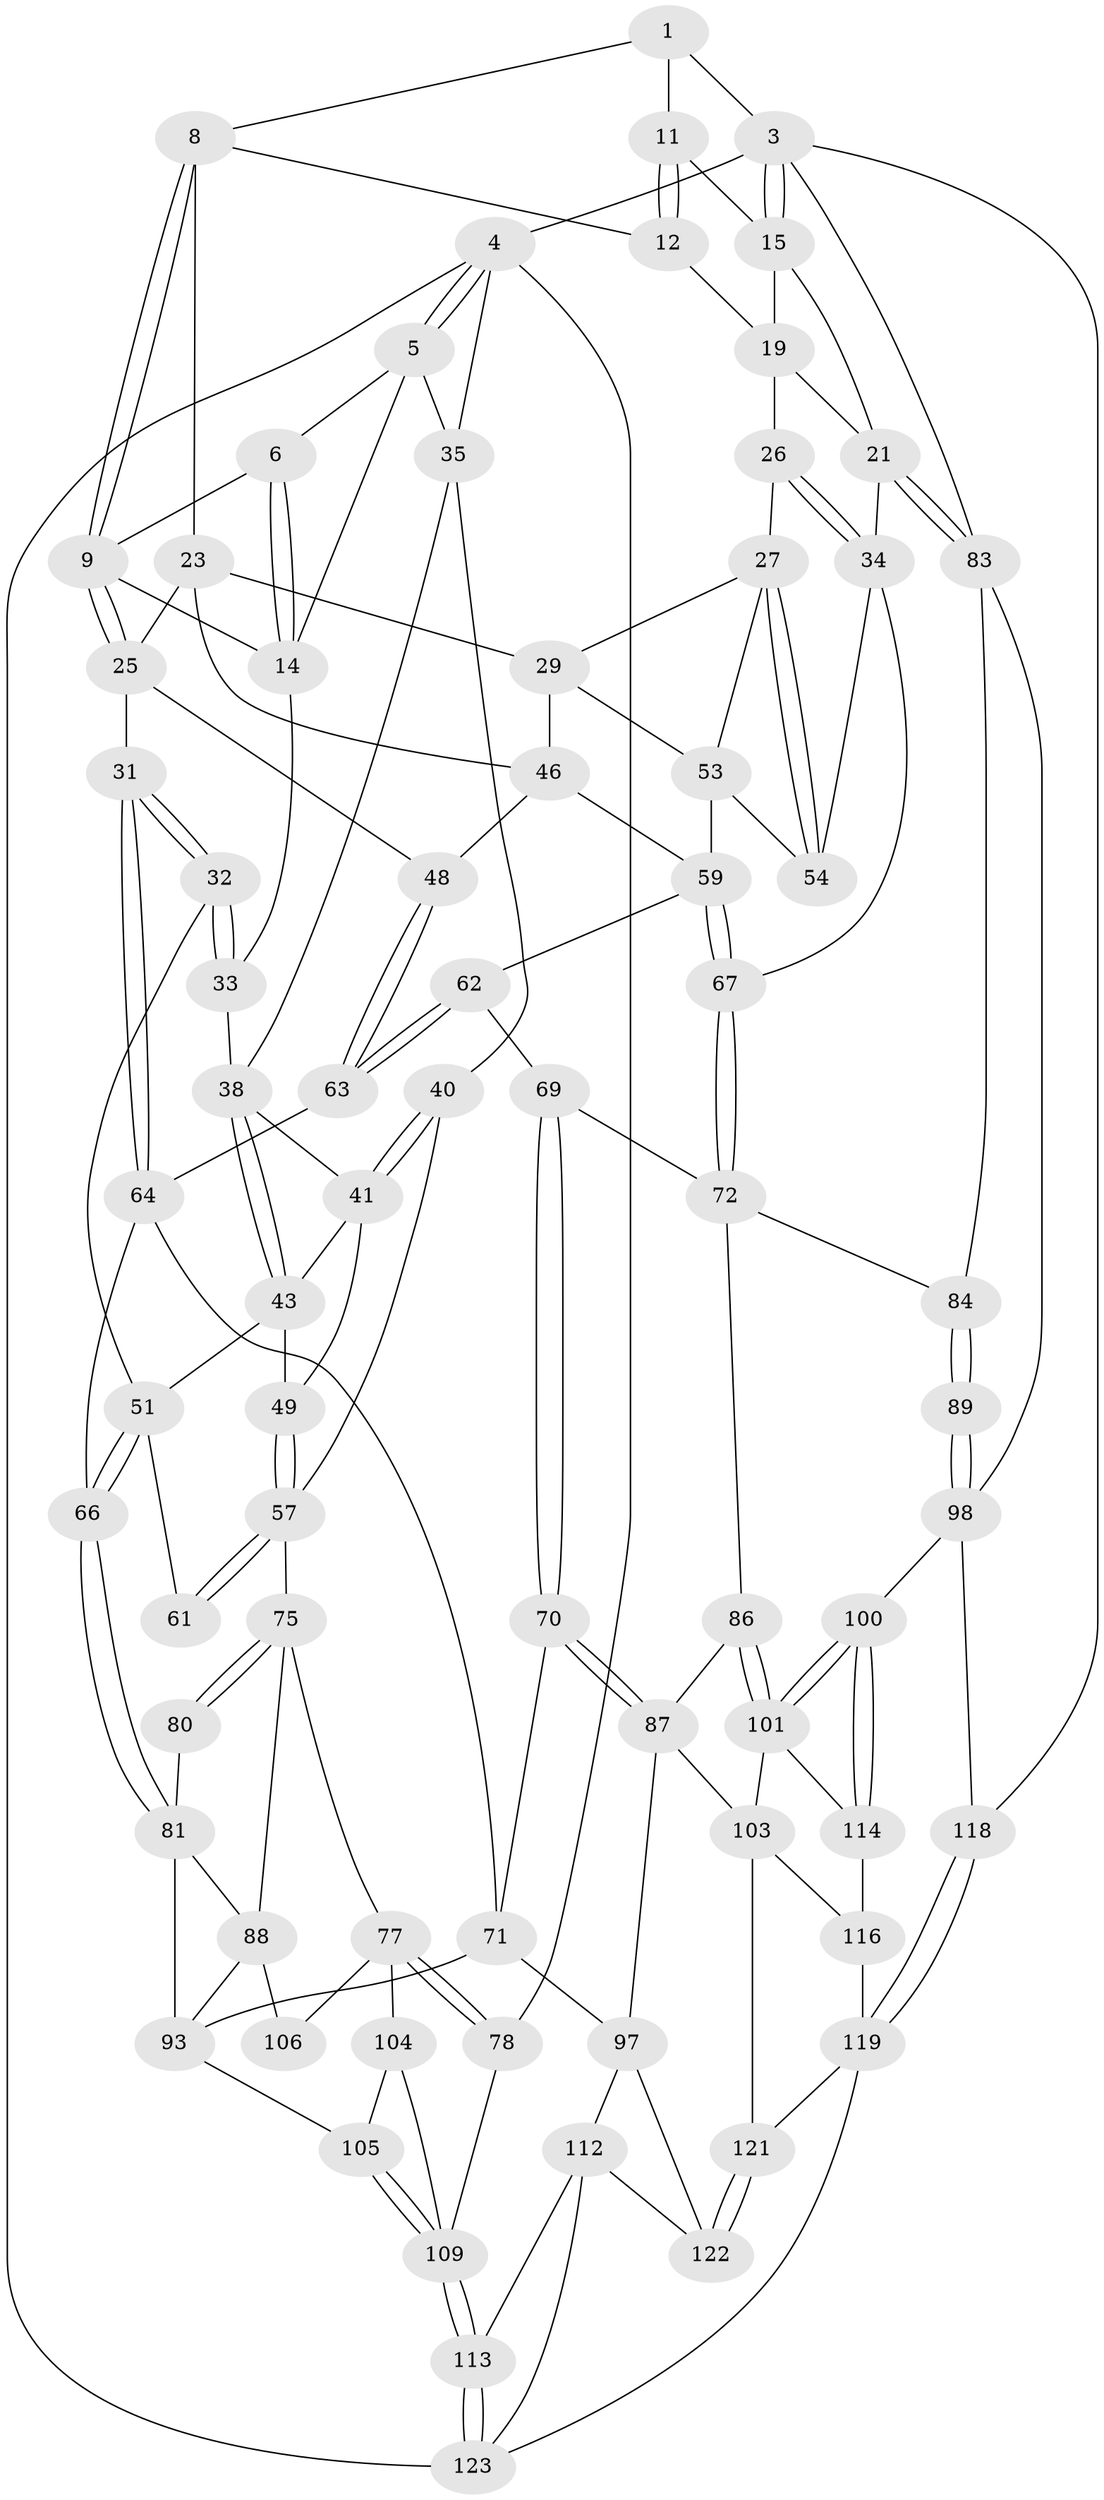 // Generated by graph-tools (version 1.1) at 2025/24/03/03/25 07:24:39]
// undirected, 75 vertices, 168 edges
graph export_dot {
graph [start="1"]
  node [color=gray90,style=filled];
  1 [pos="+0.6964522850494823+0",super="+2"];
  3 [pos="+1+0",super="+90"];
  4 [pos="+0+0",super="+79"];
  5 [pos="+0.09271191543557354+0",super="+18"];
  6 [pos="+0.2521749626909663+0",super="+7"];
  8 [pos="+0.6483084427274887+0",super="+13"];
  9 [pos="+0.5075007987037562+0.13138043961339232",super="+10"];
  11 [pos="+0.8241657881355512+0"];
  12 [pos="+0.7320897446723671+0.12893135396532768"];
  14 [pos="+0.34918361948868953+0.0869340397648266",super="+17"];
  15 [pos="+1+0",super="+16"];
  19 [pos="+0.8747259324584234+0.1357752657614804",super="+20"];
  21 [pos="+1+0.37907007491909334",super="+22"];
  23 [pos="+0.624368290126441+0.15998412448938612",super="+24"];
  25 [pos="+0.5230819566076381+0.15395497664071256",super="+30"];
  26 [pos="+0.7800651093627993+0.21766761086576789"];
  27 [pos="+0.6943892956744468+0.26557949386610913",super="+28"];
  29 [pos="+0.6512478436356577+0.2161947326456811",super="+45"];
  31 [pos="+0.3848117560133672+0.2938826125279109"];
  32 [pos="+0.310454630433796+0.23888470106500315",super="+50"];
  33 [pos="+0.2935161969207995+0.18879896944156013",super="+37"];
  34 [pos="+0.8762609656658955+0.3781077379143878",super="+56"];
  35 [pos="+0.15279523464948527+0.17259983808601712",super="+36"];
  38 [pos="+0.1795524068248112+0.27442917629304314",super="+39"];
  40 [pos="+0+0.1296223492197274"];
  41 [pos="+0.02408946036104689+0.24588640108307178",super="+42"];
  43 [pos="+0.15181247255643637+0.38072147217073643",super="+44"];
  46 [pos="+0.5979351466699679+0.30372967392382616",super="+47"];
  48 [pos="+0.5181313531607435+0.3450043624387202"];
  49 [pos="+0.06615322775373601+0.2855958086334374"];
  51 [pos="+0.19512150841801945+0.4512895874073413",super="+52"];
  53 [pos="+0.6478245778484462+0.3003808690416284",super="+55"];
  54 [pos="+0.7004487070052035+0.2777097751615474"];
  57 [pos="+0.03804686639805448+0.3377785466676834",super="+58"];
  59 [pos="+0.6526485199494841+0.425964760064522",super="+60"];
  61 [pos="+0.07610120211888648+0.41972751319607077"];
  62 [pos="+0.5328929745308227+0.40698598080823517",super="+68"];
  63 [pos="+0.5252200108854878+0.397025689712853"];
  64 [pos="+0.374442002684991+0.38667481127438",super="+65"];
  66 [pos="+0.23532275958806376+0.5067762223429406"];
  67 [pos="+0.7378878262369527+0.49031265601778423"];
  69 [pos="+0.4548093521014201+0.5144199043078636",super="+74"];
  70 [pos="+0.4221196650356643+0.5334493292878923"];
  71 [pos="+0.36518625220047557+0.5463579238555276",super="+92"];
  72 [pos="+0.731567113265972+0.5290134231737935",super="+73"];
  75 [pos="+0+0.4885336814911422",super="+76"];
  77 [pos="+0+1",super="+108"];
  78 [pos="+0+1"];
  80 [pos="+0.059754547551799354+0.42415598552183115"];
  81 [pos="+0.23381666712313023+0.509071412803164",super="+82"];
  83 [pos="+1+0.41054672648192253",super="+91"];
  84 [pos="+0.9495060346152426+0.5733728046200874",super="+85"];
  86 [pos="+0.6830073667967703+0.6209859321414454"];
  87 [pos="+0.6259994329631646+0.6488665653355212",super="+96"];
  88 [pos="+0+0.6325714881525639",super="+95"];
  89 [pos="+0.9206953749465655+0.6791835039263787"];
  93 [pos="+0.2029520176246435+0.7046754145843456",super="+94"];
  97 [pos="+0.45355373501076046+0.7904096832909242",super="+111"];
  98 [pos="+0.9432550493031815+0.7560793256161107",super="+99"];
  100 [pos="+0.8341269062705082+0.7851315371556608"];
  101 [pos="+0.7146840712300339+0.6741976327375145",super="+102"];
  103 [pos="+0.645987499550967+0.8213525928454899",super="+117"];
  104 [pos="+0.11249617742397573+0.7347579879484293",super="+107"];
  105 [pos="+0.1828932382682809+0.7353885802216166"];
  106 [pos="+0.007982838505739453+0.7009144483983814"];
  109 [pos="+0.1932578527480076+0.8712358112545158",super="+110"];
  112 [pos="+0.2281088999948258+0.8809062586436834",super="+124"];
  113 [pos="+0.208249339858428+0.8841952039632671"];
  114 [pos="+0.8296925759270075+0.7923479310995201",super="+115"];
  116 [pos="+0.7106788334219197+0.8893323661630091",super="+120"];
  118 [pos="+1+1"];
  119 [pos="+0.929684647084064+1",super="+126"];
  121 [pos="+0.5747692037988315+1"];
  122 [pos="+0.4494116681767893+0.8166658434611532"];
  123 [pos="+0.20707973278868066+1",super="+125"];
  1 -- 8;
  1 -- 3;
  1 -- 11;
  3 -- 4 [weight=2];
  3 -- 15;
  3 -- 15;
  3 -- 118;
  3 -- 83;
  4 -- 5;
  4 -- 5;
  4 -- 35;
  4 -- 123;
  4 -- 78;
  5 -- 6;
  5 -- 35;
  5 -- 14;
  6 -- 14;
  6 -- 14;
  6 -- 9;
  8 -- 9;
  8 -- 9;
  8 -- 12;
  8 -- 23;
  9 -- 25;
  9 -- 25;
  9 -- 14;
  11 -- 12;
  11 -- 12;
  11 -- 15;
  12 -- 19;
  14 -- 33;
  15 -- 21;
  15 -- 19;
  19 -- 26;
  19 -- 21;
  21 -- 83;
  21 -- 83;
  21 -- 34;
  23 -- 29;
  23 -- 25;
  23 -- 46;
  25 -- 48;
  25 -- 31;
  26 -- 27;
  26 -- 34;
  26 -- 34;
  27 -- 54;
  27 -- 54;
  27 -- 29;
  27 -- 53;
  29 -- 53;
  29 -- 46;
  31 -- 32;
  31 -- 32;
  31 -- 64;
  31 -- 64;
  32 -- 33 [weight=2];
  32 -- 33;
  32 -- 51;
  33 -- 38;
  34 -- 67;
  34 -- 54;
  35 -- 40;
  35 -- 38;
  38 -- 43;
  38 -- 43;
  38 -- 41;
  40 -- 41;
  40 -- 41;
  40 -- 57;
  41 -- 49;
  41 -- 43;
  43 -- 51;
  43 -- 49;
  46 -- 59;
  46 -- 48;
  48 -- 63;
  48 -- 63;
  49 -- 57;
  49 -- 57;
  51 -- 66;
  51 -- 66;
  51 -- 61;
  53 -- 59;
  53 -- 54;
  57 -- 61;
  57 -- 61;
  57 -- 75;
  59 -- 67;
  59 -- 67;
  59 -- 62;
  62 -- 63;
  62 -- 63;
  62 -- 69 [weight=2];
  63 -- 64;
  64 -- 66;
  64 -- 71;
  66 -- 81;
  66 -- 81;
  67 -- 72;
  67 -- 72;
  69 -- 70;
  69 -- 70;
  69 -- 72;
  70 -- 71;
  70 -- 87;
  70 -- 87;
  71 -- 97;
  71 -- 93;
  72 -- 86;
  72 -- 84;
  75 -- 80;
  75 -- 80;
  75 -- 88;
  75 -- 77;
  77 -- 78;
  77 -- 78;
  77 -- 104;
  77 -- 106;
  78 -- 109;
  80 -- 81;
  81 -- 93;
  81 -- 88;
  83 -- 84;
  83 -- 98;
  84 -- 89 [weight=2];
  84 -- 89;
  86 -- 87;
  86 -- 101;
  86 -- 101;
  87 -- 97;
  87 -- 103;
  88 -- 106;
  88 -- 93;
  89 -- 98;
  89 -- 98;
  93 -- 105;
  97 -- 112;
  97 -- 122;
  98 -- 100;
  98 -- 118;
  100 -- 101;
  100 -- 101;
  100 -- 114;
  100 -- 114;
  101 -- 103;
  101 -- 114;
  103 -- 121;
  103 -- 116;
  104 -- 105;
  104 -- 109;
  105 -- 109;
  105 -- 109;
  109 -- 113;
  109 -- 113;
  112 -- 113;
  112 -- 122;
  112 -- 123;
  113 -- 123;
  113 -- 123;
  114 -- 116 [weight=2];
  116 -- 119;
  118 -- 119;
  118 -- 119;
  119 -- 121;
  119 -- 123;
  121 -- 122;
  121 -- 122;
}
